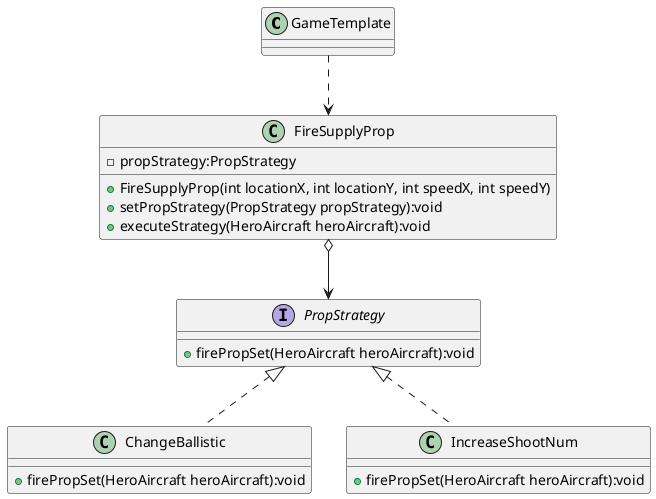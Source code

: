 @startuml
'https://plantuml.com/class-diagram

class GameTemplate {}

class FireSupplyProp {
    - propStrategy:PropStrategy
    + FireSupplyProp(int locationX, int locationY, int speedX, int speedY)
    + setPropStrategy(PropStrategy propStrategy):void
    + executeStrategy(HeroAircraft heroAircraft):void
}

interface PropStrategy {
    + firePropSet(HeroAircraft heroAircraft):void
}

class ChangeBallistic {
    + firePropSet(HeroAircraft heroAircraft):void
}

class IncreaseShootNum {
    + firePropSet(HeroAircraft heroAircraft):void
}

GameTemplate ..> FireSupplyProp

FireSupplyProp o--> PropStrategy

PropStrategy <|.. ChangeBallistic
PropStrategy <|.. IncreaseShootNum

@enduml